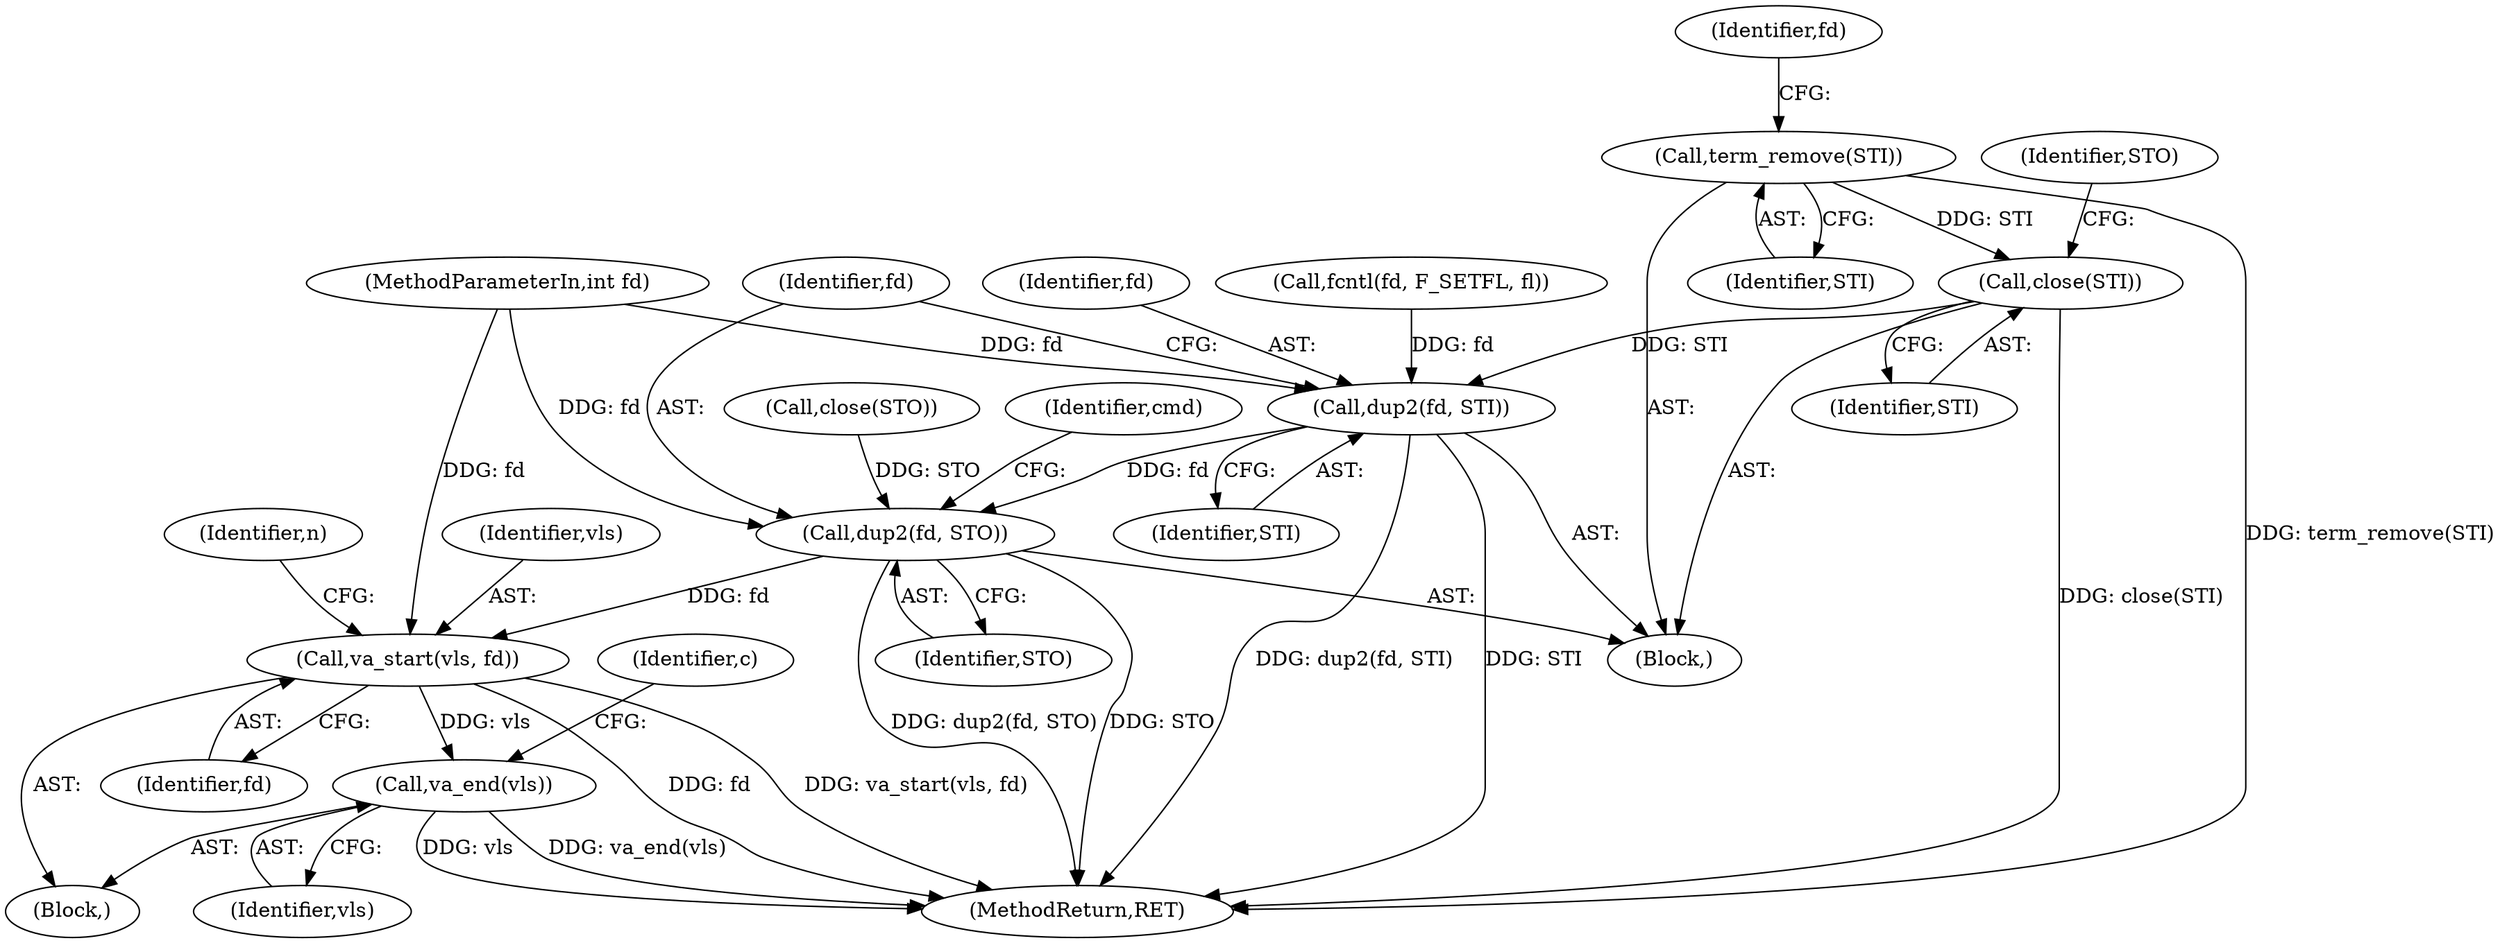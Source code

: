 digraph "0_picocom_1ebc60b20fbe9a02436d5cbbf8951714e749ddb1_0@API" {
"1000220" [label="(Call,term_remove(STI))"];
"1000236" [label="(Call,close(STI))"];
"1000240" [label="(Call,dup2(fd, STI))"];
"1000243" [label="(Call,dup2(fd, STO))"];
"1000272" [label="(Call,va_start(vls, fd))"];
"1000301" [label="(Call,va_end(vls))"];
"1000241" [label="(Identifier,fd)"];
"1000301" [label="(Call,va_end(vls))"];
"1000223" [label="(Identifier,fd)"];
"1000236" [label="(Call,close(STI))"];
"1000277" [label="(Identifier,n)"];
"1000305" [label="(Identifier,c)"];
"1000114" [label="(MethodParameterIn,int fd)"];
"1000239" [label="(Identifier,STO)"];
"1000232" [label="(Call,fcntl(fd, F_SETFL, fl))"];
"1000274" [label="(Identifier,fd)"];
"1000221" [label="(Identifier,STI)"];
"1000245" [label="(Identifier,STO)"];
"1000242" [label="(Identifier,STI)"];
"1000220" [label="(Call,term_remove(STI))"];
"1000238" [label="(Call,close(STO))"];
"1000253" [label="(Identifier,cmd)"];
"1000273" [label="(Identifier,vls)"];
"1000237" [label="(Identifier,STI)"];
"1000244" [label="(Identifier,fd)"];
"1000217" [label="(Block,)"];
"1000302" [label="(Identifier,vls)"];
"1000246" [label="(Block,)"];
"1000243" [label="(Call,dup2(fd, STO))"];
"1000272" [label="(Call,va_start(vls, fd))"];
"1000240" [label="(Call,dup2(fd, STI))"];
"1000331" [label="(MethodReturn,RET)"];
"1000220" -> "1000217"  [label="AST: "];
"1000220" -> "1000221"  [label="CFG: "];
"1000221" -> "1000220"  [label="AST: "];
"1000223" -> "1000220"  [label="CFG: "];
"1000220" -> "1000331"  [label="DDG: term_remove(STI)"];
"1000220" -> "1000236"  [label="DDG: STI"];
"1000236" -> "1000217"  [label="AST: "];
"1000236" -> "1000237"  [label="CFG: "];
"1000237" -> "1000236"  [label="AST: "];
"1000239" -> "1000236"  [label="CFG: "];
"1000236" -> "1000331"  [label="DDG: close(STI)"];
"1000236" -> "1000240"  [label="DDG: STI"];
"1000240" -> "1000217"  [label="AST: "];
"1000240" -> "1000242"  [label="CFG: "];
"1000241" -> "1000240"  [label="AST: "];
"1000242" -> "1000240"  [label="AST: "];
"1000244" -> "1000240"  [label="CFG: "];
"1000240" -> "1000331"  [label="DDG: dup2(fd, STI)"];
"1000240" -> "1000331"  [label="DDG: STI"];
"1000232" -> "1000240"  [label="DDG: fd"];
"1000114" -> "1000240"  [label="DDG: fd"];
"1000240" -> "1000243"  [label="DDG: fd"];
"1000243" -> "1000217"  [label="AST: "];
"1000243" -> "1000245"  [label="CFG: "];
"1000244" -> "1000243"  [label="AST: "];
"1000245" -> "1000243"  [label="AST: "];
"1000253" -> "1000243"  [label="CFG: "];
"1000243" -> "1000331"  [label="DDG: STO"];
"1000243" -> "1000331"  [label="DDG: dup2(fd, STO)"];
"1000114" -> "1000243"  [label="DDG: fd"];
"1000238" -> "1000243"  [label="DDG: STO"];
"1000243" -> "1000272"  [label="DDG: fd"];
"1000272" -> "1000246"  [label="AST: "];
"1000272" -> "1000274"  [label="CFG: "];
"1000273" -> "1000272"  [label="AST: "];
"1000274" -> "1000272"  [label="AST: "];
"1000277" -> "1000272"  [label="CFG: "];
"1000272" -> "1000331"  [label="DDG: fd"];
"1000272" -> "1000331"  [label="DDG: va_start(vls, fd)"];
"1000114" -> "1000272"  [label="DDG: fd"];
"1000272" -> "1000301"  [label="DDG: vls"];
"1000301" -> "1000246"  [label="AST: "];
"1000301" -> "1000302"  [label="CFG: "];
"1000302" -> "1000301"  [label="AST: "];
"1000305" -> "1000301"  [label="CFG: "];
"1000301" -> "1000331"  [label="DDG: va_end(vls)"];
"1000301" -> "1000331"  [label="DDG: vls"];
}
